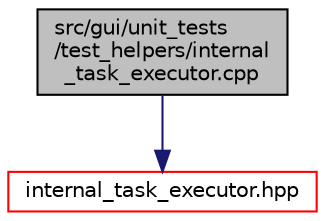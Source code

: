 digraph "src/gui/unit_tests/test_helpers/internal_task_executor.cpp"
{
 // LATEX_PDF_SIZE
  edge [fontname="Helvetica",fontsize="10",labelfontname="Helvetica",labelfontsize="10"];
  node [fontname="Helvetica",fontsize="10",shape=record];
  Node1 [label="src/gui/unit_tests\l/test_helpers/internal\l_task_executor.cpp",height=0.2,width=0.4,color="black", fillcolor="grey75", style="filled", fontcolor="black",tooltip=" "];
  Node1 -> Node2 [color="midnightblue",fontsize="10",style="solid",fontname="Helvetica"];
  Node2 [label="internal_task_executor.hpp",height=0.2,width=0.4,color="red", fillcolor="white", style="filled",URL="$internal__task__executor_8hpp.html",tooltip=" "];
}
